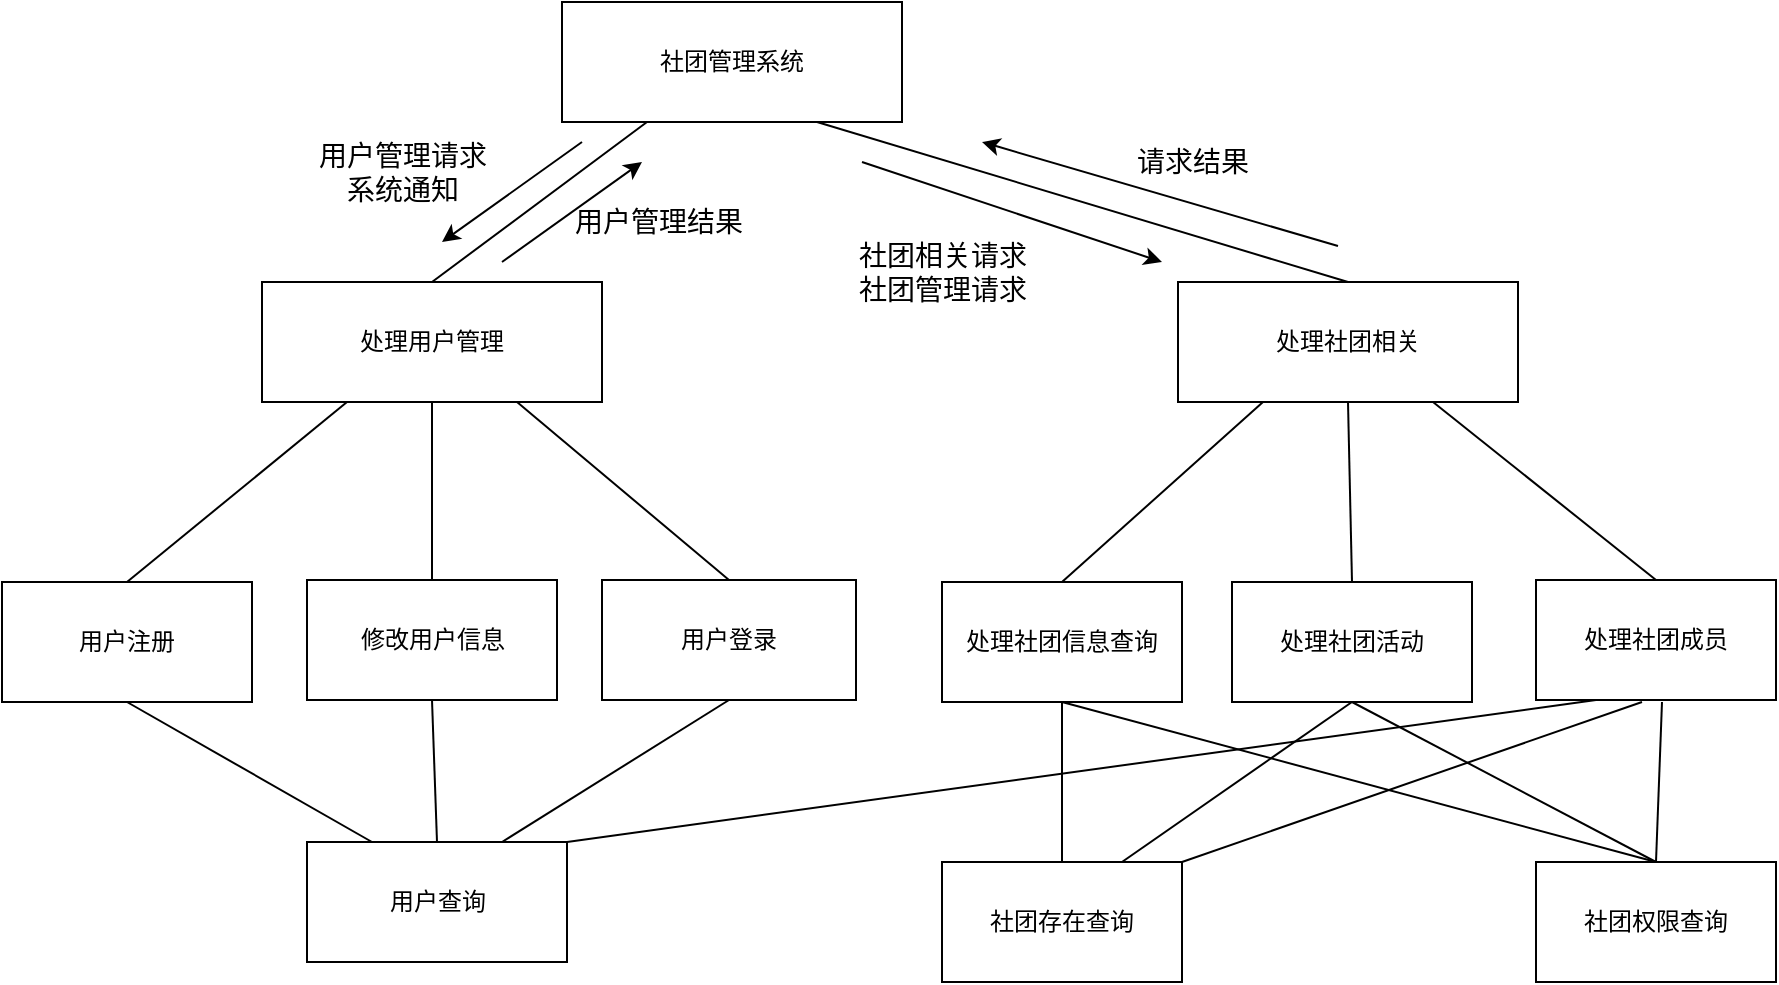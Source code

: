 <mxfile version="14.1.9" type="github">
  <diagram id="R0eKD6uKEBfeONIN6vYT" name="Page-1">
    <mxGraphModel dx="826" dy="895" grid="1" gridSize="10" guides="1" tooltips="1" connect="1" arrows="1" fold="1" page="1" pageScale="1" pageWidth="827" pageHeight="1169" math="0" shadow="0">
      <root>
        <mxCell id="0" />
        <mxCell id="1" parent="0" />
        <mxCell id="nbNFHDUKluIm0Wr619E0-1" value="社团管理系统" style="rounded=0;whiteSpace=wrap;html=1;" parent="1" vertex="1">
          <mxGeometry x="330" y="50" width="170" height="60" as="geometry" />
        </mxCell>
        <mxCell id="nbNFHDUKluIm0Wr619E0-2" value="处理用户管理" style="rounded=0;whiteSpace=wrap;html=1;" parent="1" vertex="1">
          <mxGeometry x="180" y="190" width="170" height="60" as="geometry" />
        </mxCell>
        <mxCell id="nbNFHDUKluIm0Wr619E0-3" value="处理社团相关" style="rounded=0;whiteSpace=wrap;html=1;" parent="1" vertex="1">
          <mxGeometry x="638" y="190" width="170" height="60" as="geometry" />
        </mxCell>
        <mxCell id="nbNFHDUKluIm0Wr619E0-9" value="&lt;font style=&quot;font-size: 14px&quot;&gt;用户管理请求&lt;br&gt;系统通知&lt;/font&gt;" style="text;html=1;align=center;verticalAlign=middle;resizable=0;points=[];autosize=1;" parent="1" vertex="1">
          <mxGeometry x="200" y="120" width="100" height="30" as="geometry" />
        </mxCell>
        <mxCell id="nbNFHDUKluIm0Wr619E0-10" value="" style="endArrow=none;html=1;exitX=0.5;exitY=0;exitDx=0;exitDy=0;entryX=0.25;entryY=1;entryDx=0;entryDy=0;" parent="1" source="nbNFHDUKluIm0Wr619E0-2" target="nbNFHDUKluIm0Wr619E0-1" edge="1">
          <mxGeometry width="50" height="50" relative="1" as="geometry">
            <mxPoint x="370" y="190" as="sourcePoint" />
            <mxPoint x="420" y="140" as="targetPoint" />
          </mxGeometry>
        </mxCell>
        <mxCell id="nbNFHDUKluIm0Wr619E0-11" value="" style="endArrow=classic;html=1;" parent="1" edge="1">
          <mxGeometry width="50" height="50" relative="1" as="geometry">
            <mxPoint x="300" y="180" as="sourcePoint" />
            <mxPoint x="370" y="130" as="targetPoint" />
          </mxGeometry>
        </mxCell>
        <mxCell id="nbNFHDUKluIm0Wr619E0-12" value="" style="endArrow=classic;html=1;" parent="1" edge="1">
          <mxGeometry width="50" height="50" relative="1" as="geometry">
            <mxPoint x="340" y="120" as="sourcePoint" />
            <mxPoint x="270" y="170" as="targetPoint" />
          </mxGeometry>
        </mxCell>
        <mxCell id="nbNFHDUKluIm0Wr619E0-13" value="&lt;font style=&quot;font-size: 14px&quot;&gt;用户管理结果&lt;/font&gt;" style="text;html=1;align=center;verticalAlign=middle;resizable=0;points=[];autosize=1;" parent="1" vertex="1">
          <mxGeometry x="327.5" y="150" width="100" height="20" as="geometry" />
        </mxCell>
        <mxCell id="nbNFHDUKluIm0Wr619E0-14" value="" style="endArrow=none;html=1;entryX=0.75;entryY=1;entryDx=0;entryDy=0;exitX=0.5;exitY=0;exitDx=0;exitDy=0;" parent="1" source="nbNFHDUKluIm0Wr619E0-3" target="nbNFHDUKluIm0Wr619E0-1" edge="1">
          <mxGeometry width="50" height="50" relative="1" as="geometry">
            <mxPoint x="370" y="180" as="sourcePoint" />
            <mxPoint x="420" y="130" as="targetPoint" />
          </mxGeometry>
        </mxCell>
        <mxCell id="nbNFHDUKluIm0Wr619E0-15" value="" style="endArrow=classic;html=1;" parent="1" edge="1">
          <mxGeometry width="50" height="50" relative="1" as="geometry">
            <mxPoint x="718" y="172" as="sourcePoint" />
            <mxPoint x="540" y="120" as="targetPoint" />
          </mxGeometry>
        </mxCell>
        <mxCell id="nbNFHDUKluIm0Wr619E0-16" value="" style="endArrow=classic;html=1;" parent="1" edge="1">
          <mxGeometry width="50" height="50" relative="1" as="geometry">
            <mxPoint x="480" y="130" as="sourcePoint" />
            <mxPoint x="630" y="180" as="targetPoint" />
          </mxGeometry>
        </mxCell>
        <mxCell id="nbNFHDUKluIm0Wr619E0-17" value="&lt;span style=&quot;font-size: 14px&quot;&gt;社团相关请求&lt;br&gt;社团管理请求&lt;/span&gt;" style="text;html=1;align=center;verticalAlign=middle;resizable=0;points=[];autosize=1;" parent="1" vertex="1">
          <mxGeometry x="470" y="170" width="100" height="30" as="geometry" />
        </mxCell>
        <mxCell id="nbNFHDUKluIm0Wr619E0-18" value="&lt;span style=&quot;font-size: 14px&quot;&gt;请求结果&lt;/span&gt;" style="text;html=1;align=center;verticalAlign=middle;resizable=0;points=[];autosize=1;" parent="1" vertex="1">
          <mxGeometry x="610" y="120" width="70" height="20" as="geometry" />
        </mxCell>
        <mxCell id="nbNFHDUKluIm0Wr619E0-19" value="处理社团信息查询" style="rounded=0;whiteSpace=wrap;html=1;" parent="1" vertex="1">
          <mxGeometry x="520" y="340" width="120" height="60" as="geometry" />
        </mxCell>
        <mxCell id="nbNFHDUKluIm0Wr619E0-21" value="处理社团活动" style="rounded=0;whiteSpace=wrap;html=1;" parent="1" vertex="1">
          <mxGeometry x="665" y="340" width="120" height="60" as="geometry" />
        </mxCell>
        <mxCell id="nbNFHDUKluIm0Wr619E0-22" value="处理社团成员" style="rounded=0;whiteSpace=wrap;html=1;" parent="1" vertex="1">
          <mxGeometry x="817" y="339" width="120" height="60" as="geometry" />
        </mxCell>
        <mxCell id="nbNFHDUKluIm0Wr619E0-24" value="" style="endArrow=none;html=1;entryX=0.25;entryY=1;entryDx=0;entryDy=0;exitX=0.5;exitY=0;exitDx=0;exitDy=0;" parent="1" source="nbNFHDUKluIm0Wr619E0-19" target="nbNFHDUKluIm0Wr619E0-3" edge="1">
          <mxGeometry width="50" height="50" relative="1" as="geometry">
            <mxPoint x="568" y="260" as="sourcePoint" />
            <mxPoint x="618" y="210" as="targetPoint" />
          </mxGeometry>
        </mxCell>
        <mxCell id="nbNFHDUKluIm0Wr619E0-25" value="" style="endArrow=none;html=1;entryX=0.5;entryY=1;entryDx=0;entryDy=0;exitX=0.5;exitY=0;exitDx=0;exitDy=0;" parent="1" source="nbNFHDUKluIm0Wr619E0-21" target="nbNFHDUKluIm0Wr619E0-3" edge="1">
          <mxGeometry width="50" height="50" relative="1" as="geometry">
            <mxPoint x="608" y="350" as="sourcePoint" />
            <mxPoint x="690.5" y="260" as="targetPoint" />
          </mxGeometry>
        </mxCell>
        <mxCell id="nbNFHDUKluIm0Wr619E0-26" value="" style="endArrow=none;html=1;entryX=0.75;entryY=1;entryDx=0;entryDy=0;exitX=0.5;exitY=0;exitDx=0;exitDy=0;" parent="1" source="nbNFHDUKluIm0Wr619E0-22" target="nbNFHDUKluIm0Wr619E0-3" edge="1">
          <mxGeometry width="50" height="50" relative="1" as="geometry">
            <mxPoint x="750" y="350" as="sourcePoint" />
            <mxPoint x="733" y="260" as="targetPoint" />
          </mxGeometry>
        </mxCell>
        <mxCell id="nbNFHDUKluIm0Wr619E0-32" value="用户查询" style="rounded=0;whiteSpace=wrap;html=1;" parent="1" vertex="1">
          <mxGeometry x="202.5" y="470" width="130" height="60" as="geometry" />
        </mxCell>
        <mxCell id="nbNFHDUKluIm0Wr619E0-33" value="用户注册" style="rounded=0;whiteSpace=wrap;html=1;" parent="1" vertex="1">
          <mxGeometry x="50" y="340" width="125" height="60" as="geometry" />
        </mxCell>
        <mxCell id="nbNFHDUKluIm0Wr619E0-34" value="用户登录" style="rounded=0;whiteSpace=wrap;html=1;" parent="1" vertex="1">
          <mxGeometry x="350" y="339" width="127" height="60" as="geometry" />
        </mxCell>
        <mxCell id="nbNFHDUKluIm0Wr619E0-36" value="" style="endArrow=none;html=1;entryX=0.25;entryY=1;entryDx=0;entryDy=0;exitX=0.5;exitY=0;exitDx=0;exitDy=0;" parent="1" source="nbNFHDUKluIm0Wr619E0-33" target="nbNFHDUKluIm0Wr619E0-2" edge="1">
          <mxGeometry width="50" height="50" relative="1" as="geometry">
            <mxPoint x="470" y="370" as="sourcePoint" />
            <mxPoint x="520" y="320" as="targetPoint" />
          </mxGeometry>
        </mxCell>
        <mxCell id="nbNFHDUKluIm0Wr619E0-37" value="" style="endArrow=none;html=1;entryX=0.75;entryY=1;entryDx=0;entryDy=0;exitX=0.5;exitY=0;exitDx=0;exitDy=0;" parent="1" source="nbNFHDUKluIm0Wr619E0-34" target="nbNFHDUKluIm0Wr619E0-2" edge="1">
          <mxGeometry width="50" height="50" relative="1" as="geometry">
            <mxPoint x="162.5" y="350" as="sourcePoint" />
            <mxPoint x="232.5" y="260" as="targetPoint" />
          </mxGeometry>
        </mxCell>
        <mxCell id="nbNFHDUKluIm0Wr619E0-38" value="修改用户信息" style="rounded=0;whiteSpace=wrap;html=1;" parent="1" vertex="1">
          <mxGeometry x="202.5" y="339" width="125" height="60" as="geometry" />
        </mxCell>
        <mxCell id="nbNFHDUKluIm0Wr619E0-39" value="" style="endArrow=none;html=1;entryX=0.5;entryY=1;entryDx=0;entryDy=0;exitX=0.5;exitY=0;exitDx=0;exitDy=0;" parent="1" source="nbNFHDUKluIm0Wr619E0-38" target="nbNFHDUKluIm0Wr619E0-2" edge="1">
          <mxGeometry width="50" height="50" relative="1" as="geometry">
            <mxPoint x="470" y="370" as="sourcePoint" />
            <mxPoint x="520" y="320" as="targetPoint" />
          </mxGeometry>
        </mxCell>
        <mxCell id="nbNFHDUKluIm0Wr619E0-40" value="" style="endArrow=none;html=1;entryX=0.5;entryY=1;entryDx=0;entryDy=0;exitX=0.5;exitY=0;exitDx=0;exitDy=0;" parent="1" source="nbNFHDUKluIm0Wr619E0-32" target="nbNFHDUKluIm0Wr619E0-38" edge="1">
          <mxGeometry width="50" height="50" relative="1" as="geometry">
            <mxPoint x="470" y="370" as="sourcePoint" />
            <mxPoint x="520" y="320" as="targetPoint" />
          </mxGeometry>
        </mxCell>
        <mxCell id="nbNFHDUKluIm0Wr619E0-41" value="" style="endArrow=none;html=1;entryX=0.5;entryY=1;entryDx=0;entryDy=0;exitX=0.75;exitY=0;exitDx=0;exitDy=0;" parent="1" source="nbNFHDUKluIm0Wr619E0-32" target="nbNFHDUKluIm0Wr619E0-34" edge="1">
          <mxGeometry width="50" height="50" relative="1" as="geometry">
            <mxPoint x="275" y="480" as="sourcePoint" />
            <mxPoint x="275" y="409" as="targetPoint" />
          </mxGeometry>
        </mxCell>
        <mxCell id="nbNFHDUKluIm0Wr619E0-42" value="" style="endArrow=none;html=1;entryX=0.5;entryY=1;entryDx=0;entryDy=0;exitX=0.25;exitY=0;exitDx=0;exitDy=0;" parent="1" source="nbNFHDUKluIm0Wr619E0-32" target="nbNFHDUKluIm0Wr619E0-33" edge="1">
          <mxGeometry width="50" height="50" relative="1" as="geometry">
            <mxPoint x="317.5" y="480" as="sourcePoint" />
            <mxPoint x="423.5" y="409" as="targetPoint" />
          </mxGeometry>
        </mxCell>
        <mxCell id="nbNFHDUKluIm0Wr619E0-43" value="社团权限查询" style="rounded=0;whiteSpace=wrap;html=1;" parent="1" vertex="1">
          <mxGeometry x="817" y="480" width="120" height="60" as="geometry" />
        </mxCell>
        <mxCell id="nbNFHDUKluIm0Wr619E0-44" value="社团存在查询" style="rounded=0;whiteSpace=wrap;html=1;" parent="1" vertex="1">
          <mxGeometry x="520" y="480" width="120" height="60" as="geometry" />
        </mxCell>
        <mxCell id="nbNFHDUKluIm0Wr619E0-45" value="" style="endArrow=none;html=1;exitX=0.5;exitY=0;exitDx=0;exitDy=0;entryX=0.5;entryY=1;entryDx=0;entryDy=0;" parent="1" source="nbNFHDUKluIm0Wr619E0-44" target="nbNFHDUKluIm0Wr619E0-19" edge="1">
          <mxGeometry width="50" height="50" relative="1" as="geometry">
            <mxPoint x="470" y="370" as="sourcePoint" />
            <mxPoint x="520" y="320" as="targetPoint" />
          </mxGeometry>
        </mxCell>
        <mxCell id="nbNFHDUKluIm0Wr619E0-46" value="" style="endArrow=none;html=1;entryX=0.5;entryY=1;entryDx=0;entryDy=0;exitX=0.75;exitY=0;exitDx=0;exitDy=0;" parent="1" source="nbNFHDUKluIm0Wr619E0-44" target="nbNFHDUKluIm0Wr619E0-21" edge="1">
          <mxGeometry width="50" height="50" relative="1" as="geometry">
            <mxPoint x="520" y="480" as="sourcePoint" />
            <mxPoint x="590" y="410" as="targetPoint" />
          </mxGeometry>
        </mxCell>
        <mxCell id="nbNFHDUKluIm0Wr619E0-47" value="" style="endArrow=none;html=1;exitX=1;exitY=0;exitDx=0;exitDy=0;" parent="1" source="nbNFHDUKluIm0Wr619E0-44" edge="1">
          <mxGeometry width="50" height="50" relative="1" as="geometry">
            <mxPoint x="590" y="470" as="sourcePoint" />
            <mxPoint x="870" y="400" as="targetPoint" />
          </mxGeometry>
        </mxCell>
        <mxCell id="nbNFHDUKluIm0Wr619E0-49" value="" style="endArrow=none;html=1;exitX=0.5;exitY=0;exitDx=0;exitDy=0;" parent="1" source="nbNFHDUKluIm0Wr619E0-43" edge="1">
          <mxGeometry width="50" height="50" relative="1" as="geometry">
            <mxPoint x="470" y="370" as="sourcePoint" />
            <mxPoint x="725" y="400" as="targetPoint" />
          </mxGeometry>
        </mxCell>
        <mxCell id="nbNFHDUKluIm0Wr619E0-50" value="" style="endArrow=none;html=1;exitX=0.5;exitY=0;exitDx=0;exitDy=0;" parent="1" source="nbNFHDUKluIm0Wr619E0-43" edge="1">
          <mxGeometry width="50" height="50" relative="1" as="geometry">
            <mxPoint x="470" y="370" as="sourcePoint" />
            <mxPoint x="580" y="400" as="targetPoint" />
          </mxGeometry>
        </mxCell>
        <mxCell id="nbNFHDUKluIm0Wr619E0-51" value="" style="endArrow=none;html=1;exitX=0.5;exitY=0;exitDx=0;exitDy=0;" parent="1" source="nbNFHDUKluIm0Wr619E0-43" edge="1">
          <mxGeometry width="50" height="50" relative="1" as="geometry">
            <mxPoint x="590" y="490" as="sourcePoint" />
            <mxPoint x="880" y="400" as="targetPoint" />
          </mxGeometry>
        </mxCell>
        <mxCell id="NFaRj1ojQXt3dTgBavtS-6" value="" style="endArrow=none;html=1;entryX=0.25;entryY=1;entryDx=0;entryDy=0;exitX=1;exitY=0;exitDx=0;exitDy=0;" edge="1" parent="1" source="nbNFHDUKluIm0Wr619E0-32" target="nbNFHDUKluIm0Wr619E0-22">
          <mxGeometry width="50" height="50" relative="1" as="geometry">
            <mxPoint x="550" y="380" as="sourcePoint" />
            <mxPoint x="600" y="330" as="targetPoint" />
          </mxGeometry>
        </mxCell>
      </root>
    </mxGraphModel>
  </diagram>
</mxfile>
